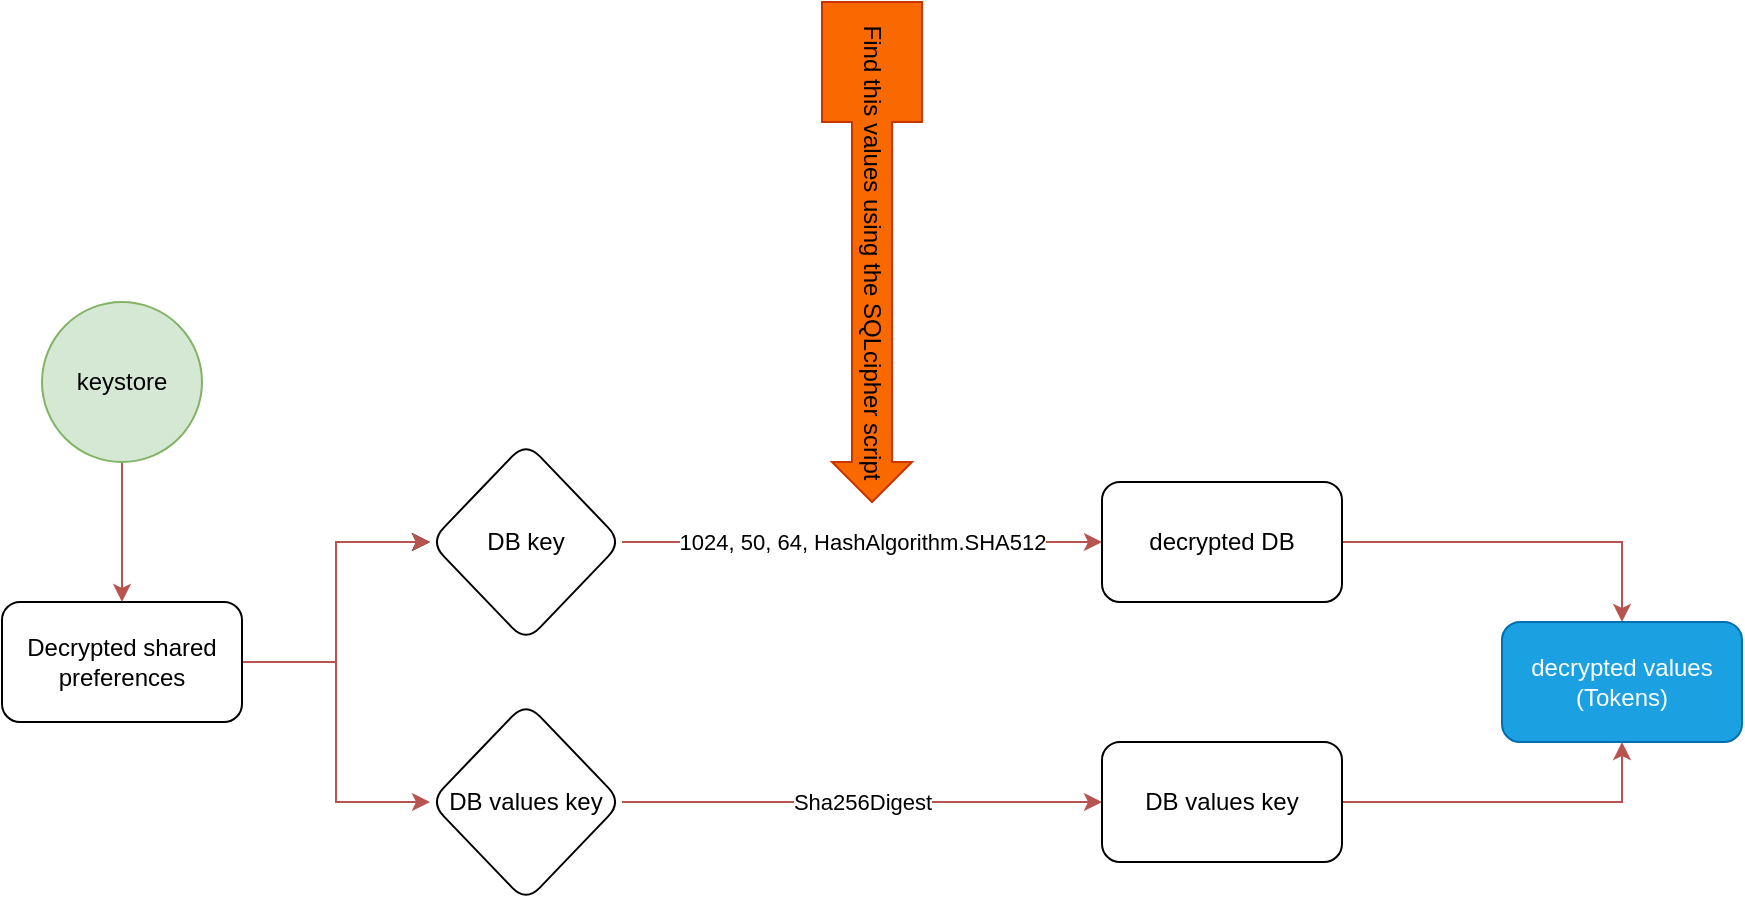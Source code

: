 <mxfile version="24.6.5" type="github">
  <diagram name="‫עמוד-1‬" id="5GTb9bdldP5s_-n2coXt">
    <mxGraphModel dx="1434" dy="1925" grid="1" gridSize="10" guides="1" tooltips="1" connect="1" arrows="1" fold="1" page="1" pageScale="1" pageWidth="827" pageHeight="1169" math="0" shadow="0">
      <root>
        <mxCell id="0" />
        <mxCell id="1" parent="0" />
        <mxCell id="pZS6WHl0tYRCnsfBYl6C-7" value="" style="edgeStyle=orthogonalEdgeStyle;rounded=0;orthogonalLoop=1;jettySize=auto;html=1;" edge="1" parent="1" source="pZS6WHl0tYRCnsfBYl6C-1" target="pZS6WHl0tYRCnsfBYl6C-6">
          <mxGeometry relative="1" as="geometry" />
        </mxCell>
        <mxCell id="pZS6WHl0tYRCnsfBYl6C-8" value="" style="edgeStyle=orthogonalEdgeStyle;rounded=0;orthogonalLoop=1;jettySize=auto;html=1;fillColor=#f8cecc;strokeColor=#b85450;" edge="1" parent="1" source="pZS6WHl0tYRCnsfBYl6C-1" target="pZS6WHl0tYRCnsfBYl6C-6">
          <mxGeometry relative="1" as="geometry" />
        </mxCell>
        <mxCell id="pZS6WHl0tYRCnsfBYl6C-10" value="" style="edgeStyle=orthogonalEdgeStyle;rounded=0;orthogonalLoop=1;jettySize=auto;html=1;fillColor=#f8cecc;strokeColor=#b85450;" edge="1" parent="1" source="pZS6WHl0tYRCnsfBYl6C-1" target="pZS6WHl0tYRCnsfBYl6C-9">
          <mxGeometry relative="1" as="geometry" />
        </mxCell>
        <mxCell id="pZS6WHl0tYRCnsfBYl6C-1" value="Decrypted shared preferences" style="rounded=1;whiteSpace=wrap;html=1;" vertex="1" parent="1">
          <mxGeometry x="120" y="140" width="120" height="60" as="geometry" />
        </mxCell>
        <mxCell id="pZS6WHl0tYRCnsfBYl6C-5" style="edgeStyle=orthogonalEdgeStyle;rounded=0;orthogonalLoop=1;jettySize=auto;html=1;entryX=0.5;entryY=0;entryDx=0;entryDy=0;fillColor=#f8cecc;strokeColor=#b85450;" edge="1" parent="1" source="pZS6WHl0tYRCnsfBYl6C-2" target="pZS6WHl0tYRCnsfBYl6C-1">
          <mxGeometry relative="1" as="geometry" />
        </mxCell>
        <mxCell id="pZS6WHl0tYRCnsfBYl6C-2" value="keystore" style="ellipse;whiteSpace=wrap;html=1;rounded=1;fillColor=#d5e8d4;strokeColor=#82b366;" vertex="1" parent="1">
          <mxGeometry x="140" y="-10" width="80" height="80" as="geometry" />
        </mxCell>
        <mxCell id="pZS6WHl0tYRCnsfBYl6C-14" value="1024, 50, 64, HashAlgorithm.SHA512" style="edgeStyle=orthogonalEdgeStyle;rounded=0;orthogonalLoop=1;jettySize=auto;html=1;fillColor=#f8cecc;strokeColor=#b85450;" edge="1" parent="1" source="pZS6WHl0tYRCnsfBYl6C-6" target="pZS6WHl0tYRCnsfBYl6C-13">
          <mxGeometry relative="1" as="geometry" />
        </mxCell>
        <mxCell id="pZS6WHl0tYRCnsfBYl6C-6" value="DB key" style="rhombus;whiteSpace=wrap;html=1;rounded=1;" vertex="1" parent="1">
          <mxGeometry x="334" y="60" width="96" height="100" as="geometry" />
        </mxCell>
        <mxCell id="pZS6WHl0tYRCnsfBYl6C-12" value="Sha256Digest" style="edgeStyle=orthogonalEdgeStyle;rounded=0;orthogonalLoop=1;jettySize=auto;html=1;fillColor=#f8cecc;strokeColor=#b85450;" edge="1" parent="1" source="pZS6WHl0tYRCnsfBYl6C-9" target="pZS6WHl0tYRCnsfBYl6C-11">
          <mxGeometry relative="1" as="geometry" />
        </mxCell>
        <mxCell id="pZS6WHl0tYRCnsfBYl6C-9" value="DB values key" style="rhombus;whiteSpace=wrap;html=1;rounded=1;" vertex="1" parent="1">
          <mxGeometry x="334" y="190" width="96" height="100" as="geometry" />
        </mxCell>
        <mxCell id="pZS6WHl0tYRCnsfBYl6C-18" style="edgeStyle=orthogonalEdgeStyle;rounded=0;orthogonalLoop=1;jettySize=auto;html=1;exitX=1;exitY=0.5;exitDx=0;exitDy=0;entryX=0.5;entryY=1;entryDx=0;entryDy=0;fillColor=#f8cecc;strokeColor=#b85450;" edge="1" parent="1" source="pZS6WHl0tYRCnsfBYl6C-11" target="pZS6WHl0tYRCnsfBYl6C-15">
          <mxGeometry relative="1" as="geometry" />
        </mxCell>
        <mxCell id="pZS6WHl0tYRCnsfBYl6C-11" value="DB values key" style="whiteSpace=wrap;html=1;rounded=1;" vertex="1" parent="1">
          <mxGeometry x="670" y="210" width="120" height="60" as="geometry" />
        </mxCell>
        <mxCell id="pZS6WHl0tYRCnsfBYl6C-17" style="edgeStyle=orthogonalEdgeStyle;rounded=0;orthogonalLoop=1;jettySize=auto;html=1;exitX=1;exitY=0.5;exitDx=0;exitDy=0;fillColor=#f8cecc;strokeColor=#b85450;" edge="1" parent="1" source="pZS6WHl0tYRCnsfBYl6C-13" target="pZS6WHl0tYRCnsfBYl6C-15">
          <mxGeometry relative="1" as="geometry" />
        </mxCell>
        <mxCell id="pZS6WHl0tYRCnsfBYl6C-13" value="decrypted DB" style="whiteSpace=wrap;html=1;rounded=1;" vertex="1" parent="1">
          <mxGeometry x="670" y="80" width="120" height="60" as="geometry" />
        </mxCell>
        <mxCell id="pZS6WHl0tYRCnsfBYl6C-15" value="decrypted values (Tokens)" style="whiteSpace=wrap;html=1;rounded=1;fillColor=#1ba1e2;fontColor=#ffffff;strokeColor=#006EAF;" vertex="1" parent="1">
          <mxGeometry x="870" y="150" width="120" height="60" as="geometry" />
        </mxCell>
        <mxCell id="pZS6WHl0tYRCnsfBYl6C-21" value="Find this values using the SQLcipher script" style="html=1;shadow=0;dashed=0;align=center;verticalAlign=middle;shape=mxgraph.arrows2.calloutArrow;dy=10;dx=20;notch=60;arrowHead=10;rotation=90;fillColor=#fa6800;fontColor=#000000;strokeColor=#C73500;" vertex="1" parent="1">
          <mxGeometry x="430" y="-60" width="250" height="50" as="geometry" />
        </mxCell>
      </root>
    </mxGraphModel>
  </diagram>
</mxfile>
